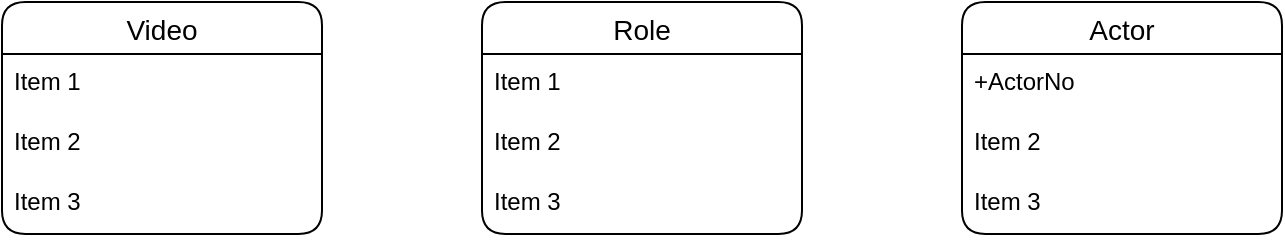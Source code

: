 <mxfile version="20.8.21" type="github"><diagram name="Page-1" id="j5njX1q8XNSfH6PFAkAE"><mxGraphModel dx="954" dy="647" grid="1" gridSize="10" guides="1" tooltips="1" connect="1" arrows="1" fold="1" page="1" pageScale="1" pageWidth="827" pageHeight="1169" math="0" shadow="0"><root><mxCell id="0"/><mxCell id="1" parent="0"/><mxCell id="TeuvRQ6o7DTmpfOk_Imw-14" value="Video" style="swimlane;fontStyle=0;childLayout=stackLayout;horizontal=1;startSize=26;horizontalStack=0;resizeParent=1;resizeParentMax=0;resizeLast=0;collapsible=1;marginBottom=0;align=center;fontSize=14;rounded=1;" vertex="1" parent="1"><mxGeometry x="120" y="120" width="160" height="116" as="geometry"/></mxCell><mxCell id="TeuvRQ6o7DTmpfOk_Imw-15" value="Item 1" style="text;strokeColor=none;fillColor=none;spacingLeft=4;spacingRight=4;overflow=hidden;rotatable=0;points=[[0,0.5],[1,0.5]];portConstraint=eastwest;fontSize=12;" vertex="1" parent="TeuvRQ6o7DTmpfOk_Imw-14"><mxGeometry y="26" width="160" height="30" as="geometry"/></mxCell><mxCell id="TeuvRQ6o7DTmpfOk_Imw-16" value="Item 2" style="text;strokeColor=none;fillColor=none;spacingLeft=4;spacingRight=4;overflow=hidden;rotatable=0;points=[[0,0.5],[1,0.5]];portConstraint=eastwest;fontSize=12;" vertex="1" parent="TeuvRQ6o7DTmpfOk_Imw-14"><mxGeometry y="56" width="160" height="30" as="geometry"/></mxCell><mxCell id="TeuvRQ6o7DTmpfOk_Imw-17" value="Item 3" style="text;strokeColor=none;fillColor=none;spacingLeft=4;spacingRight=4;overflow=hidden;rotatable=0;points=[[0,0.5],[1,0.5]];portConstraint=eastwest;fontSize=12;" vertex="1" parent="TeuvRQ6o7DTmpfOk_Imw-14"><mxGeometry y="86" width="160" height="30" as="geometry"/></mxCell><mxCell id="TeuvRQ6o7DTmpfOk_Imw-18" value="Role" style="swimlane;fontStyle=0;childLayout=stackLayout;horizontal=1;startSize=26;horizontalStack=0;resizeParent=1;resizeParentMax=0;resizeLast=0;collapsible=1;marginBottom=0;align=center;fontSize=14;rounded=1;" vertex="1" parent="1"><mxGeometry x="360" y="120" width="160" height="116" as="geometry"/></mxCell><mxCell id="TeuvRQ6o7DTmpfOk_Imw-19" value="Item 1" style="text;strokeColor=none;fillColor=none;spacingLeft=4;spacingRight=4;overflow=hidden;rotatable=0;points=[[0,0.5],[1,0.5]];portConstraint=eastwest;fontSize=12;" vertex="1" parent="TeuvRQ6o7DTmpfOk_Imw-18"><mxGeometry y="26" width="160" height="30" as="geometry"/></mxCell><mxCell id="TeuvRQ6o7DTmpfOk_Imw-20" value="Item 2" style="text;strokeColor=none;fillColor=none;spacingLeft=4;spacingRight=4;overflow=hidden;rotatable=0;points=[[0,0.5],[1,0.5]];portConstraint=eastwest;fontSize=12;" vertex="1" parent="TeuvRQ6o7DTmpfOk_Imw-18"><mxGeometry y="56" width="160" height="30" as="geometry"/></mxCell><mxCell id="TeuvRQ6o7DTmpfOk_Imw-21" value="Item 3" style="text;strokeColor=none;fillColor=none;spacingLeft=4;spacingRight=4;overflow=hidden;rotatable=0;points=[[0,0.5],[1,0.5]];portConstraint=eastwest;fontSize=12;" vertex="1" parent="TeuvRQ6o7DTmpfOk_Imw-18"><mxGeometry y="86" width="160" height="30" as="geometry"/></mxCell><mxCell id="TeuvRQ6o7DTmpfOk_Imw-22" value="Actor" style="swimlane;fontStyle=0;childLayout=stackLayout;horizontal=1;startSize=26;horizontalStack=0;resizeParent=1;resizeParentMax=0;resizeLast=0;collapsible=1;marginBottom=0;align=center;fontSize=14;rounded=1;" vertex="1" parent="1"><mxGeometry x="600" y="120" width="160" height="116" as="geometry"/></mxCell><mxCell id="TeuvRQ6o7DTmpfOk_Imw-23" value="+ActorNo" style="text;strokeColor=none;fillColor=none;spacingLeft=4;spacingRight=4;overflow=hidden;rotatable=0;points=[[0,0.5],[1,0.5]];portConstraint=eastwest;fontSize=12;" vertex="1" parent="TeuvRQ6o7DTmpfOk_Imw-22"><mxGeometry y="26" width="160" height="30" as="geometry"/></mxCell><mxCell id="TeuvRQ6o7DTmpfOk_Imw-24" value="Item 2" style="text;strokeColor=none;fillColor=none;spacingLeft=4;spacingRight=4;overflow=hidden;rotatable=0;points=[[0,0.5],[1,0.5]];portConstraint=eastwest;fontSize=12;" vertex="1" parent="TeuvRQ6o7DTmpfOk_Imw-22"><mxGeometry y="56" width="160" height="30" as="geometry"/></mxCell><mxCell id="TeuvRQ6o7DTmpfOk_Imw-25" value="Item 3" style="text;strokeColor=none;fillColor=none;spacingLeft=4;spacingRight=4;overflow=hidden;rotatable=0;points=[[0,0.5],[1,0.5]];portConstraint=eastwest;fontSize=12;" vertex="1" parent="TeuvRQ6o7DTmpfOk_Imw-22"><mxGeometry y="86" width="160" height="30" as="geometry"/></mxCell></root></mxGraphModel></diagram></mxfile>